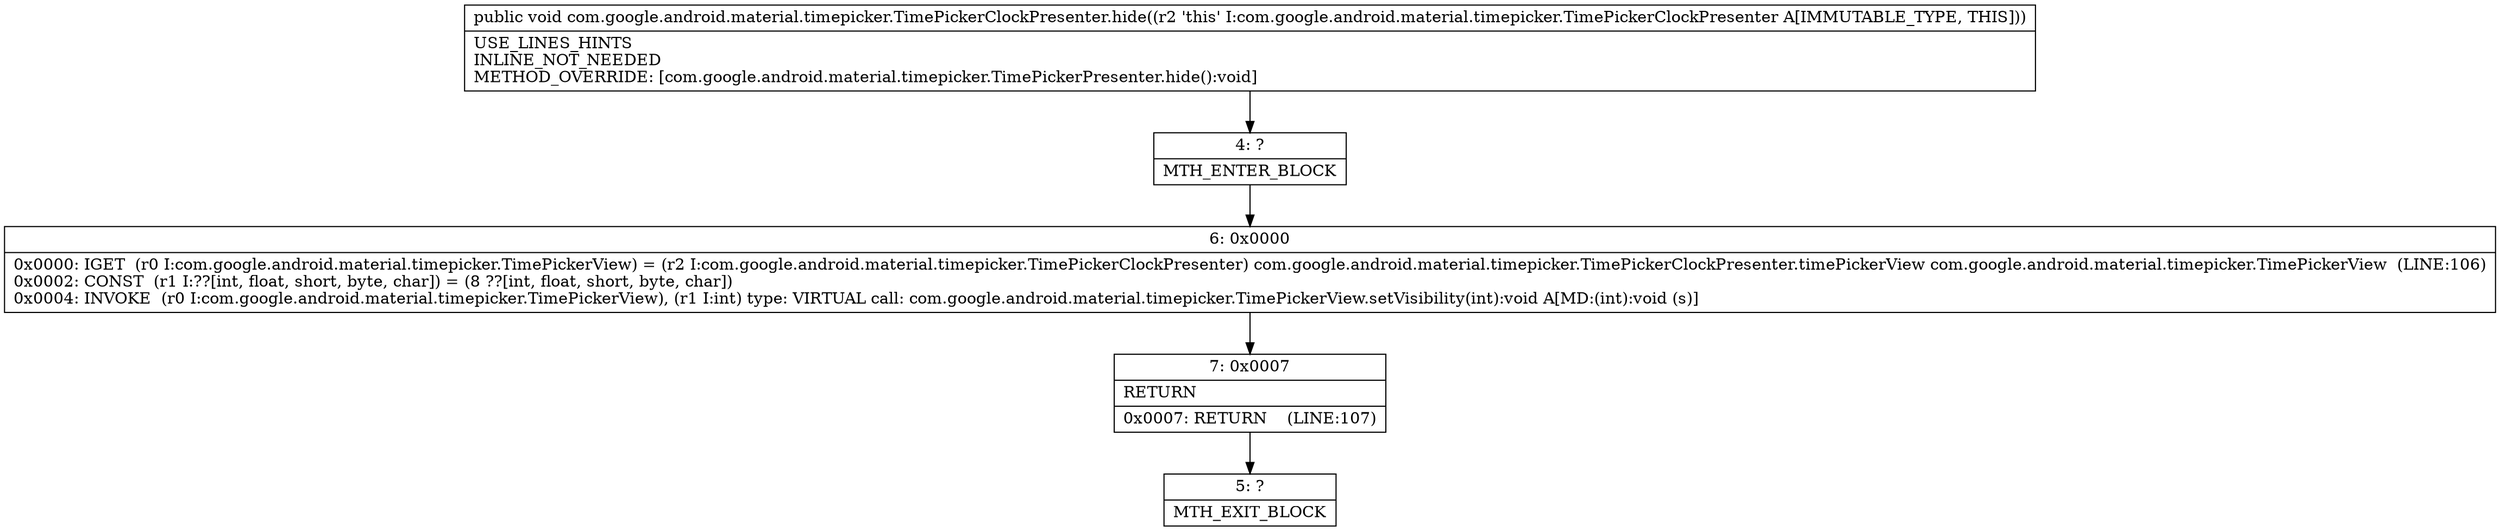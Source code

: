 digraph "CFG forcom.google.android.material.timepicker.TimePickerClockPresenter.hide()V" {
Node_4 [shape=record,label="{4\:\ ?|MTH_ENTER_BLOCK\l}"];
Node_6 [shape=record,label="{6\:\ 0x0000|0x0000: IGET  (r0 I:com.google.android.material.timepicker.TimePickerView) = (r2 I:com.google.android.material.timepicker.TimePickerClockPresenter) com.google.android.material.timepicker.TimePickerClockPresenter.timePickerView com.google.android.material.timepicker.TimePickerView  (LINE:106)\l0x0002: CONST  (r1 I:??[int, float, short, byte, char]) = (8 ??[int, float, short, byte, char]) \l0x0004: INVOKE  (r0 I:com.google.android.material.timepicker.TimePickerView), (r1 I:int) type: VIRTUAL call: com.google.android.material.timepicker.TimePickerView.setVisibility(int):void A[MD:(int):void (s)]\l}"];
Node_7 [shape=record,label="{7\:\ 0x0007|RETURN\l|0x0007: RETURN    (LINE:107)\l}"];
Node_5 [shape=record,label="{5\:\ ?|MTH_EXIT_BLOCK\l}"];
MethodNode[shape=record,label="{public void com.google.android.material.timepicker.TimePickerClockPresenter.hide((r2 'this' I:com.google.android.material.timepicker.TimePickerClockPresenter A[IMMUTABLE_TYPE, THIS]))  | USE_LINES_HINTS\lINLINE_NOT_NEEDED\lMETHOD_OVERRIDE: [com.google.android.material.timepicker.TimePickerPresenter.hide():void]\l}"];
MethodNode -> Node_4;Node_4 -> Node_6;
Node_6 -> Node_7;
Node_7 -> Node_5;
}

